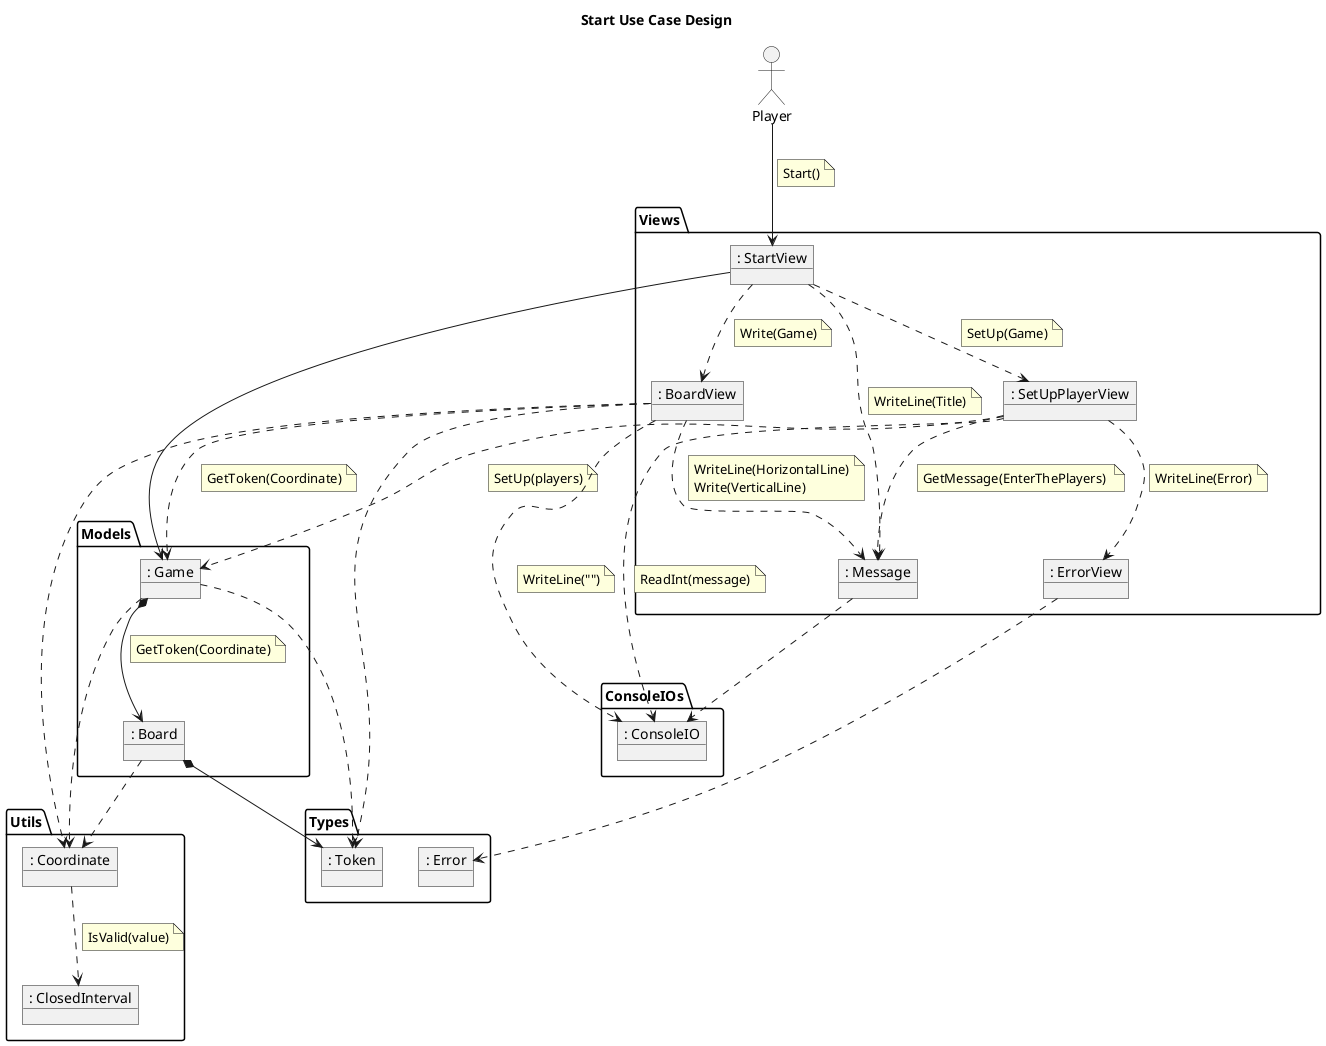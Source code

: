 @startuml StartUseCaseDesign
title Start Use Case Design
allow_mixing

actor Player

package Models{
    object ": Board" as Board{        
    }
    object ": Game" as Game{        
    }
}

package Types{        
    object ": Error" as Error{
    }    
    object ": Token" as Token{
    }
}

package Utils{
    object ": Coordinate" as Coordinate{
    }
    object ": ClosedInterval" as ClosedInterval{
    }
}

package Views{
    object ": StartView" as StartView{
    }
    object ": Message" as Message{
    }
    object ": SetUpPlayerView" as SetUpPlayerView{
    }    
    object ": ErrorView" as ErrorView{
    }    
    object ": BoardView" as BoardView{
    }    
}

package ConsoleIOs{   
    object ": ConsoleIO" as ConsoleIO{
    }
}

Player --> StartView
    note on link
        Start()
    endnote
    StartView --> Game
    StartView ..> Message
    note on link
        WriteLine(Title)
    endnote
    StartView ..> SetUpPlayerView
    note on link
        SetUp(Game)
    endnote
        SetUpPlayerView ..> Message
        note on link
            GetMessage(EnterThePlayers) 
        endnote
        SetUpPlayerView ..> ConsoleIO
        note on link
            ReadInt(message)
        endnote
        SetUpPlayerView ..> ErrorView
        note on link
            WriteLine(Error)
        endnote
        SetUpPlayerView ..> Game
        note on link
            SetUp(players)
        endnote
    StartView ..> BoardView
    note on link
        Write(Game)
    endnote
        BoardView ..> Message
        note on link
            WriteLine(HorizontalLine)
            Write(VerticalLine)
        endnote
        BoardView ..> Game
        note on link
            GetToken(Coordinate)
        endnote
            Game *--> Board
            note on link
                GetToken(Coordinate)
            endnote
            Coordinate ..> ClosedInterval
            note on link
                IsValid(value)
            endnote
        BoardView ..> ConsoleIO
        note on link
            WriteLine("")
        endnote
            

ErrorView ..> Error
BoardView ..> Coordinate
BoardView ..> Token
Message ..> ConsoleIO
Game ..> Coordinate
Game ..> Token
Board *--> Token
Board ..> Coordinate
@enduml

@startuml PlayUseCaseDesign
title Play Use Case Design
allow_mixing

actor Player

package Views{
    object ": PlayView" as PlayView{
    }
    object ": Message" as Message{
    }
    object ": BoardView" as BoardView{
    }
    object ": ErrorView" as ErrorView{
    }    
}

package Models{
    object ": Game" as Game{
    }
    object ": Player" as PlayerEntity{
    }
    object ": Board" as Board{
    }
    object ": Turn" as Turn{
    }
}

package Types{
    object ": Token" as Token{
    }
    object ": Error" as Error{
    }
}

package Utils{
    object ": Coordinate" as Coordinate{
    }
    object ": ClosedInterval" as ClosedInterval{
    }
}

Player -- PlayView
    note on link
        Play()
    endnote
    PlayView -- Game
        note on link
            GetCurrentToken()
            Drop(colunm)
            GetErrorToDrop(colunm)
            IsFinished()
            IsWinner()
        endnote
    PlayView -- Message
        note on link
            WriteLine(Turn, title)
            WriteLine(Winner, title)
            WriteLine(Tie)
        endnote
    PlayView -- ErrorView
        note on link
            WriteLine(Error)
        endnote
        Game -- Turn
            note on link
                GetCurrentPlayer()
                Next()
                GetLastPlayer()
            endnote
        Game -- PlayerEntity
            note on link
                GetErrorToDrop(colunm)
                Drop(colunm)
            endnote
            PlayerEntity -- Board
                note on link
                    IsComplete(colunm)
                    Drop(colunm, Token)
                endnote
        Game -- Board
            note on link
                IsFinished()
                IsWinner()
            endnote
            Board .. Coordinate
                note on link
                    IsValid(colunm)
                endnote    
                Coordinate .. ClosedInterval
                    note on link
                        IsValid(value)
                    endnote
    PlayView -- BoardView
        note on link
            Write(Game)
        endnote
        BoardView -- Message
            note on link
                WriteLine(HorrizontalLine)
                Write(VerticalLine)
            endnote
        BoardView -- Game
            note on link
                GetToken(Coordinate)
            endnote

PlayView .. Error
ErrorView .. Error
BoardView .. Coordinate
BoardView .. Token

Turn -- PlayerEntity
Game .. Coordinate
Game .. Token
Game .. Error
PlayerEntity .. Token
PlayerEntity .. Error
Board .. Token
@enduml

@startuml ResumeUseCaseDesign
title Resume Use Case Design
allow_mixing

actor Player 

package Views{
    object ": ResumeView" as ResumeView{ 
    }
    object ": Message" as Message{ 
    }
    object ": YesNotDialogView" as YesNotDialogView{ 
    }
}
package Models{
    object ": Game" as Game{ 
    }
        object ": Board" as Board{ 
    }
}
package Types{
    object ": Token" as Token{ 
    }
}
package Utils{
    object ": Coordinate" as Coordinate{ 
    }
}

Player -- ResumeView
    note on link
        Resume()
    endnote
    ResumeView -- Message
        note on link
            GetMessage(Resume)
        endnote
    ResumeView -- YesNotDialogView
        note on link
            Read(title)
            IsAffirmative()
        endnote
    ResumeView -- Game 
        note on link
            Reset()
        endnote
        Game -- Board
            note on link
                Reset()
            endnote

Board .. Coordinate
Board .. Token
@enduml